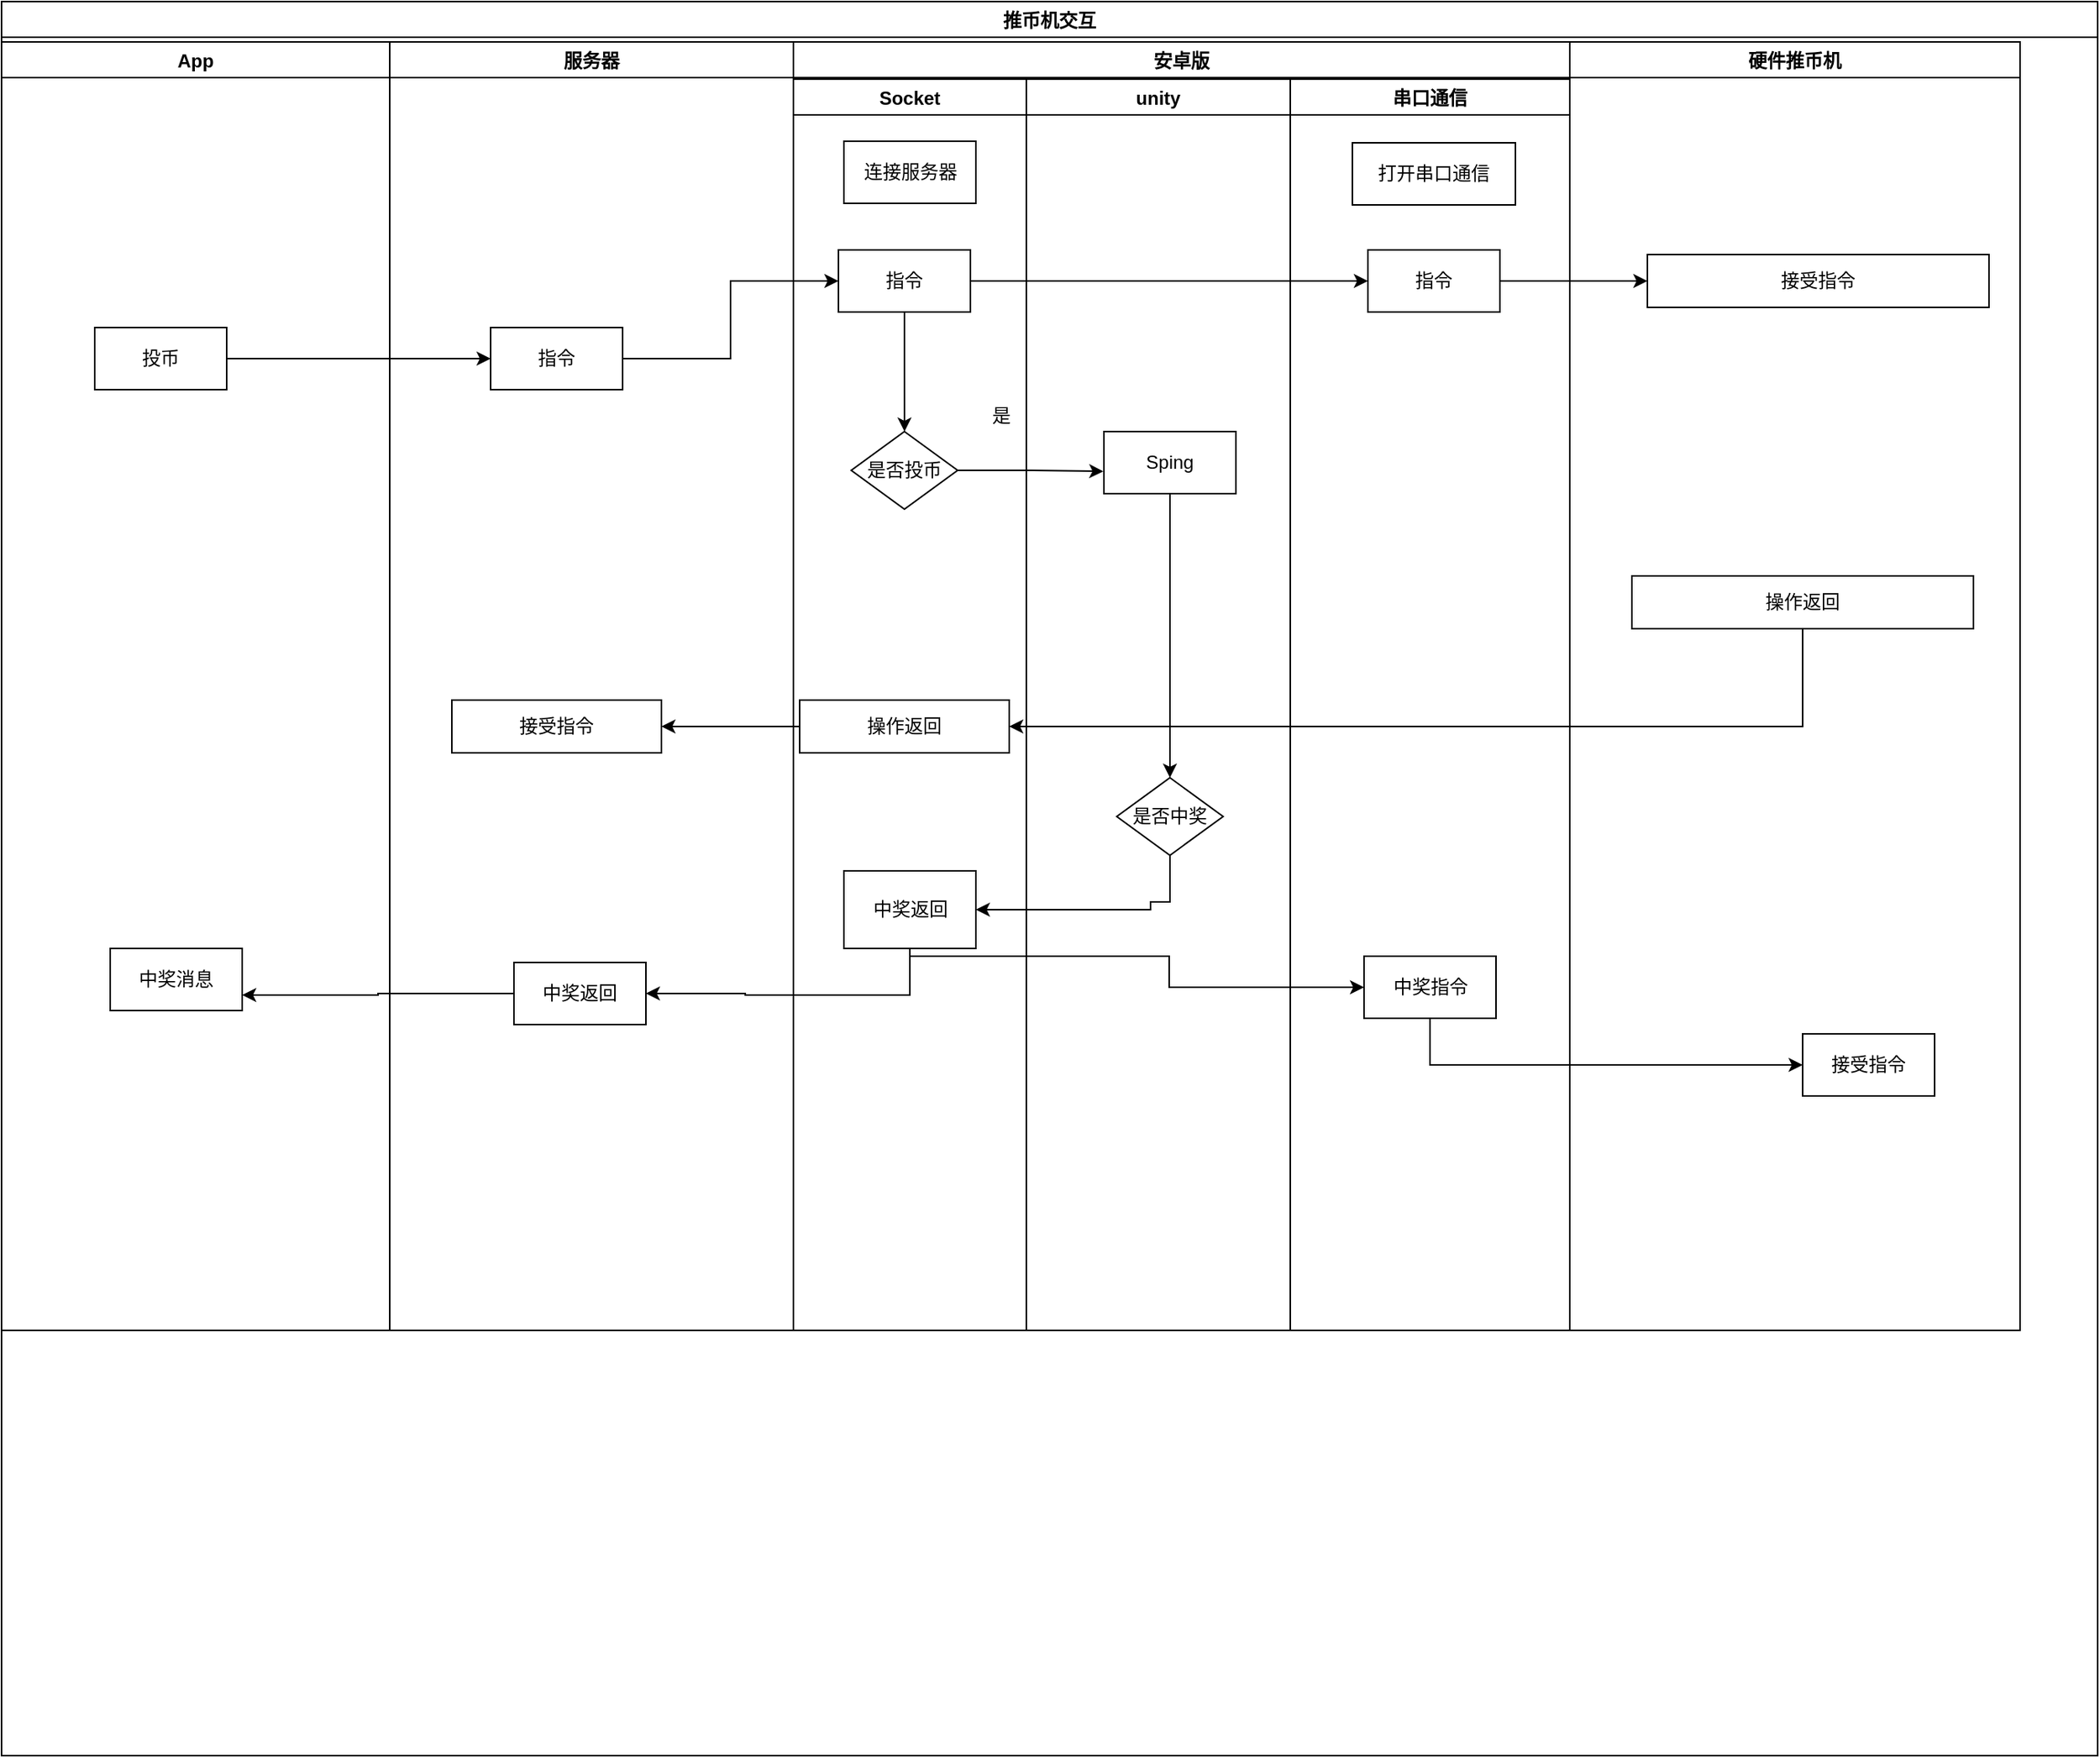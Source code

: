 <mxfile version="17.1.3" type="github">
  <diagram id="prtHgNgQTEPvFCAcTncT" name="Page-1">
    <mxGraphModel dx="2500" dy="896" grid="1" gridSize="10" guides="1" tooltips="1" connect="1" arrows="1" fold="1" page="1" pageScale="1" pageWidth="827" pageHeight="1169" math="0" shadow="0">
      <root>
        <mxCell id="0" />
        <mxCell id="1" parent="0" />
        <mxCell id="aEXj1ocKQUo5hH3PQ8Ep-1" value="推币机交互" style="swimlane;" parent="1" vertex="1">
          <mxGeometry x="-210" y="585" width="1350" height="1130" as="geometry" />
        </mxCell>
        <mxCell id="aEXj1ocKQUo5hH3PQ8Ep-3" value="App" style="swimlane;" parent="aEXj1ocKQUo5hH3PQ8Ep-1" vertex="1">
          <mxGeometry y="26" width="250" height="830" as="geometry" />
        </mxCell>
        <mxCell id="RzvHpEgore-d3mL4UN0c-37" value="投币" style="rounded=0;whiteSpace=wrap;html=1;" vertex="1" parent="aEXj1ocKQUo5hH3PQ8Ep-3">
          <mxGeometry x="60" y="184" width="85" height="40" as="geometry" />
        </mxCell>
        <mxCell id="RzvHpEgore-d3mL4UN0c-90" value="中奖消息" style="rounded=0;whiteSpace=wrap;html=1;" vertex="1" parent="aEXj1ocKQUo5hH3PQ8Ep-3">
          <mxGeometry x="70" y="584" width="85" height="40" as="geometry" />
        </mxCell>
        <mxCell id="aEXj1ocKQUo5hH3PQ8Ep-9" value="服务器" style="swimlane;" parent="aEXj1ocKQUo5hH3PQ8Ep-1" vertex="1">
          <mxGeometry x="250" y="26" width="260" height="830" as="geometry" />
        </mxCell>
        <mxCell id="RzvHpEgore-d3mL4UN0c-38" value="指令" style="rounded=0;whiteSpace=wrap;html=1;" vertex="1" parent="aEXj1ocKQUo5hH3PQ8Ep-9">
          <mxGeometry x="65" y="184" width="85" height="40" as="geometry" />
        </mxCell>
        <mxCell id="RzvHpEgore-d3mL4UN0c-78" value="接受指令" style="rounded=0;whiteSpace=wrap;html=1;" vertex="1" parent="aEXj1ocKQUo5hH3PQ8Ep-9">
          <mxGeometry x="40" y="424" width="135" height="34" as="geometry" />
        </mxCell>
        <mxCell id="RzvHpEgore-d3mL4UN0c-86" value="中奖返回" style="rounded=0;whiteSpace=wrap;html=1;" vertex="1" parent="aEXj1ocKQUo5hH3PQ8Ep-9">
          <mxGeometry x="80" y="593" width="85" height="40" as="geometry" />
        </mxCell>
        <mxCell id="aEXj1ocKQUo5hH3PQ8Ep-10" value="安卓版" style="swimlane;" parent="aEXj1ocKQUo5hH3PQ8Ep-1" vertex="1">
          <mxGeometry x="510" y="26" width="500" height="830" as="geometry" />
        </mxCell>
        <mxCell id="RzvHpEgore-d3mL4UN0c-23" value="串口通信" style="swimlane;" vertex="1" parent="aEXj1ocKQUo5hH3PQ8Ep-10">
          <mxGeometry x="320" y="24" width="180" height="806" as="geometry" />
        </mxCell>
        <mxCell id="RzvHpEgore-d3mL4UN0c-36" value="打开串口通信" style="rounded=0;whiteSpace=wrap;html=1;" vertex="1" parent="RzvHpEgore-d3mL4UN0c-23">
          <mxGeometry x="40" y="41" width="105" height="40" as="geometry" />
        </mxCell>
        <mxCell id="RzvHpEgore-d3mL4UN0c-42" value="指令" style="rounded=0;whiteSpace=wrap;html=1;" vertex="1" parent="RzvHpEgore-d3mL4UN0c-23">
          <mxGeometry x="50" y="110" width="85" height="40" as="geometry" />
        </mxCell>
        <mxCell id="RzvHpEgore-d3mL4UN0c-96" value="中奖指令" style="rounded=0;whiteSpace=wrap;html=1;" vertex="1" parent="RzvHpEgore-d3mL4UN0c-23">
          <mxGeometry x="47.5" y="565" width="85" height="40" as="geometry" />
        </mxCell>
        <mxCell id="RzvHpEgore-d3mL4UN0c-31" value="Socket" style="swimlane;" vertex="1" parent="aEXj1ocKQUo5hH3PQ8Ep-10">
          <mxGeometry y="24" width="150" height="806" as="geometry" />
        </mxCell>
        <mxCell id="RzvHpEgore-d3mL4UN0c-33" value="连接服务器" style="rounded=0;whiteSpace=wrap;html=1;" vertex="1" parent="RzvHpEgore-d3mL4UN0c-31">
          <mxGeometry x="32.5" y="40" width="85" height="40" as="geometry" />
        </mxCell>
        <mxCell id="RzvHpEgore-d3mL4UN0c-40" value="指令" style="rounded=0;whiteSpace=wrap;html=1;" vertex="1" parent="RzvHpEgore-d3mL4UN0c-31">
          <mxGeometry x="29" y="110" width="85" height="40" as="geometry" />
        </mxCell>
        <mxCell id="RzvHpEgore-d3mL4UN0c-49" value="是" style="text;html=1;strokeColor=none;fillColor=none;align=center;verticalAlign=middle;whiteSpace=wrap;rounded=0;" vertex="1" parent="RzvHpEgore-d3mL4UN0c-31">
          <mxGeometry x="104" y="202" width="60" height="30" as="geometry" />
        </mxCell>
        <mxCell id="RzvHpEgore-d3mL4UN0c-54" value="操作返回" style="rounded=0;whiteSpace=wrap;html=1;" vertex="1" parent="RzvHpEgore-d3mL4UN0c-31">
          <mxGeometry x="4" y="400" width="135" height="34" as="geometry" />
        </mxCell>
        <mxCell id="RzvHpEgore-d3mL4UN0c-44" value="是否投币" style="rhombus;whiteSpace=wrap;html=1;rounded=0;" vertex="1" parent="RzvHpEgore-d3mL4UN0c-31">
          <mxGeometry x="37.25" y="227" width="68.5" height="50" as="geometry" />
        </mxCell>
        <mxCell id="RzvHpEgore-d3mL4UN0c-45" value="" style="edgeStyle=orthogonalEdgeStyle;rounded=0;orthogonalLoop=1;jettySize=auto;html=1;" edge="1" parent="RzvHpEgore-d3mL4UN0c-31" source="RzvHpEgore-d3mL4UN0c-40" target="RzvHpEgore-d3mL4UN0c-44">
          <mxGeometry relative="1" as="geometry" />
        </mxCell>
        <mxCell id="RzvHpEgore-d3mL4UN0c-84" value="中奖返回" style="rounded=0;whiteSpace=wrap;html=1;" vertex="1" parent="RzvHpEgore-d3mL4UN0c-31">
          <mxGeometry x="32.5" y="510" width="85" height="50" as="geometry" />
        </mxCell>
        <mxCell id="RzvHpEgore-d3mL4UN0c-32" value="unity" style="swimlane;" vertex="1" parent="aEXj1ocKQUo5hH3PQ8Ep-10">
          <mxGeometry x="150" y="24" width="170" height="806" as="geometry" />
        </mxCell>
        <mxCell id="RzvHpEgore-d3mL4UN0c-83" style="edgeStyle=orthogonalEdgeStyle;rounded=0;orthogonalLoop=1;jettySize=auto;html=1;entryX=0.5;entryY=0;entryDx=0;entryDy=0;" edge="1" parent="RzvHpEgore-d3mL4UN0c-32" source="RzvHpEgore-d3mL4UN0c-47">
          <mxGeometry relative="1" as="geometry">
            <mxPoint x="92.5" y="450" as="targetPoint" />
          </mxGeometry>
        </mxCell>
        <mxCell id="RzvHpEgore-d3mL4UN0c-47" value="Sping" style="rounded=0;whiteSpace=wrap;html=1;" vertex="1" parent="RzvHpEgore-d3mL4UN0c-32">
          <mxGeometry x="50" y="227" width="85" height="40" as="geometry" />
        </mxCell>
        <mxCell id="RzvHpEgore-d3mL4UN0c-94" value="是否中奖" style="rhombus;whiteSpace=wrap;html=1;rounded=0;" vertex="1" parent="RzvHpEgore-d3mL4UN0c-32">
          <mxGeometry x="58.25" y="450" width="68.5" height="50" as="geometry" />
        </mxCell>
        <mxCell id="RzvHpEgore-d3mL4UN0c-43" style="edgeStyle=orthogonalEdgeStyle;rounded=0;orthogonalLoop=1;jettySize=auto;html=1;entryX=0;entryY=0.5;entryDx=0;entryDy=0;" edge="1" parent="aEXj1ocKQUo5hH3PQ8Ep-10" source="RzvHpEgore-d3mL4UN0c-40" target="RzvHpEgore-d3mL4UN0c-42">
          <mxGeometry relative="1" as="geometry" />
        </mxCell>
        <mxCell id="RzvHpEgore-d3mL4UN0c-81" style="edgeStyle=orthogonalEdgeStyle;rounded=0;orthogonalLoop=1;jettySize=auto;html=1;entryX=-0.005;entryY=0.641;entryDx=0;entryDy=0;entryPerimeter=0;" edge="1" parent="aEXj1ocKQUo5hH3PQ8Ep-10" source="RzvHpEgore-d3mL4UN0c-44" target="RzvHpEgore-d3mL4UN0c-47">
          <mxGeometry relative="1" as="geometry" />
        </mxCell>
        <mxCell id="RzvHpEgore-d3mL4UN0c-85" style="edgeStyle=orthogonalEdgeStyle;rounded=0;orthogonalLoop=1;jettySize=auto;html=1;entryX=1;entryY=0.5;entryDx=0;entryDy=0;exitX=0.5;exitY=1;exitDx=0;exitDy=0;" edge="1" parent="aEXj1ocKQUo5hH3PQ8Ep-10" source="RzvHpEgore-d3mL4UN0c-94" target="RzvHpEgore-d3mL4UN0c-84">
          <mxGeometry relative="1" as="geometry">
            <mxPoint x="230" y="514" as="sourcePoint" />
            <Array as="points">
              <mxPoint x="242" y="554" />
              <mxPoint x="230" y="554" />
              <mxPoint x="230" y="559" />
            </Array>
          </mxGeometry>
        </mxCell>
        <mxCell id="RzvHpEgore-d3mL4UN0c-98" style="edgeStyle=orthogonalEdgeStyle;rounded=0;orthogonalLoop=1;jettySize=auto;html=1;entryX=0;entryY=0.5;entryDx=0;entryDy=0;" edge="1" parent="aEXj1ocKQUo5hH3PQ8Ep-10" source="RzvHpEgore-d3mL4UN0c-84" target="RzvHpEgore-d3mL4UN0c-96">
          <mxGeometry relative="1" as="geometry">
            <Array as="points">
              <mxPoint x="75" y="589" />
              <mxPoint x="242" y="589" />
              <mxPoint x="242" y="609" />
            </Array>
          </mxGeometry>
        </mxCell>
        <mxCell id="aEXj1ocKQUo5hH3PQ8Ep-11" value="硬件推币机" style="swimlane;" parent="aEXj1ocKQUo5hH3PQ8Ep-1" vertex="1">
          <mxGeometry x="1010" y="26" width="290" height="830" as="geometry" />
        </mxCell>
        <mxCell id="RzvHpEgore-d3mL4UN0c-50" value="接受指令" style="rounded=0;whiteSpace=wrap;html=1;" vertex="1" parent="aEXj1ocKQUo5hH3PQ8Ep-11">
          <mxGeometry x="50" y="137" width="220" height="34" as="geometry" />
        </mxCell>
        <mxCell id="RzvHpEgore-d3mL4UN0c-52" value="操作返回" style="rounded=0;whiteSpace=wrap;html=1;" vertex="1" parent="aEXj1ocKQUo5hH3PQ8Ep-11">
          <mxGeometry x="40" y="344" width="220" height="34" as="geometry" />
        </mxCell>
        <mxCell id="RzvHpEgore-d3mL4UN0c-91" value="接受指令" style="rounded=0;whiteSpace=wrap;html=1;" vertex="1" parent="aEXj1ocKQUo5hH3PQ8Ep-11">
          <mxGeometry x="150" y="639" width="85" height="40" as="geometry" />
        </mxCell>
        <mxCell id="RzvHpEgore-d3mL4UN0c-39" style="edgeStyle=orthogonalEdgeStyle;rounded=0;orthogonalLoop=1;jettySize=auto;html=1;entryX=0;entryY=0.5;entryDx=0;entryDy=0;" edge="1" parent="aEXj1ocKQUo5hH3PQ8Ep-1" source="RzvHpEgore-d3mL4UN0c-37" target="RzvHpEgore-d3mL4UN0c-38">
          <mxGeometry relative="1" as="geometry" />
        </mxCell>
        <mxCell id="RzvHpEgore-d3mL4UN0c-41" style="edgeStyle=orthogonalEdgeStyle;rounded=0;orthogonalLoop=1;jettySize=auto;html=1;entryX=0;entryY=0.5;entryDx=0;entryDy=0;" edge="1" parent="aEXj1ocKQUo5hH3PQ8Ep-1" source="RzvHpEgore-d3mL4UN0c-38" target="RzvHpEgore-d3mL4UN0c-40">
          <mxGeometry relative="1" as="geometry" />
        </mxCell>
        <mxCell id="RzvHpEgore-d3mL4UN0c-51" style="edgeStyle=orthogonalEdgeStyle;rounded=0;orthogonalLoop=1;jettySize=auto;html=1;entryX=0;entryY=0.5;entryDx=0;entryDy=0;" edge="1" parent="aEXj1ocKQUo5hH3PQ8Ep-1" source="RzvHpEgore-d3mL4UN0c-42" target="RzvHpEgore-d3mL4UN0c-50">
          <mxGeometry relative="1" as="geometry" />
        </mxCell>
        <mxCell id="RzvHpEgore-d3mL4UN0c-79" style="edgeStyle=orthogonalEdgeStyle;rounded=0;orthogonalLoop=1;jettySize=auto;html=1;entryX=1;entryY=0.5;entryDx=0;entryDy=0;" edge="1" parent="aEXj1ocKQUo5hH3PQ8Ep-1" source="RzvHpEgore-d3mL4UN0c-52" target="RzvHpEgore-d3mL4UN0c-54">
          <mxGeometry relative="1" as="geometry">
            <Array as="points">
              <mxPoint x="1160" y="467" />
            </Array>
          </mxGeometry>
        </mxCell>
        <mxCell id="RzvHpEgore-d3mL4UN0c-80" style="edgeStyle=orthogonalEdgeStyle;rounded=0;orthogonalLoop=1;jettySize=auto;html=1;entryX=1;entryY=0.5;entryDx=0;entryDy=0;" edge="1" parent="aEXj1ocKQUo5hH3PQ8Ep-1" source="RzvHpEgore-d3mL4UN0c-54" target="RzvHpEgore-d3mL4UN0c-78">
          <mxGeometry relative="1" as="geometry" />
        </mxCell>
        <mxCell id="RzvHpEgore-d3mL4UN0c-89" style="edgeStyle=orthogonalEdgeStyle;rounded=0;orthogonalLoop=1;jettySize=auto;html=1;entryX=1;entryY=0.5;entryDx=0;entryDy=0;" edge="1" parent="aEXj1ocKQUo5hH3PQ8Ep-1" source="RzvHpEgore-d3mL4UN0c-84" target="RzvHpEgore-d3mL4UN0c-86">
          <mxGeometry relative="1" as="geometry">
            <Array as="points">
              <mxPoint x="585" y="640" />
              <mxPoint x="479" y="640" />
            </Array>
          </mxGeometry>
        </mxCell>
        <mxCell id="RzvHpEgore-d3mL4UN0c-93" style="edgeStyle=orthogonalEdgeStyle;rounded=0;orthogonalLoop=1;jettySize=auto;html=1;entryX=1;entryY=0.75;entryDx=0;entryDy=0;" edge="1" parent="aEXj1ocKQUo5hH3PQ8Ep-1" source="RzvHpEgore-d3mL4UN0c-86" target="RzvHpEgore-d3mL4UN0c-90">
          <mxGeometry relative="1" as="geometry" />
        </mxCell>
        <mxCell id="RzvHpEgore-d3mL4UN0c-99" style="edgeStyle=orthogonalEdgeStyle;rounded=0;orthogonalLoop=1;jettySize=auto;html=1;entryX=0;entryY=0.5;entryDx=0;entryDy=0;" edge="1" parent="aEXj1ocKQUo5hH3PQ8Ep-1" source="RzvHpEgore-d3mL4UN0c-96" target="RzvHpEgore-d3mL4UN0c-91">
          <mxGeometry relative="1" as="geometry">
            <Array as="points">
              <mxPoint x="920" y="685" />
            </Array>
          </mxGeometry>
        </mxCell>
      </root>
    </mxGraphModel>
  </diagram>
</mxfile>
